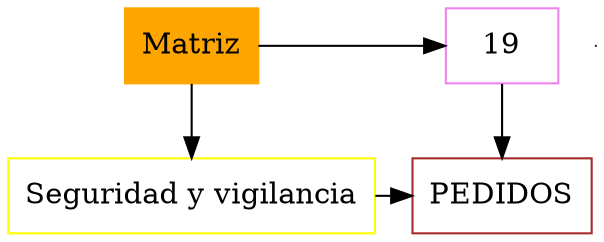 digraph Daniel20213{
node[shape=box];
MT[label="Matriz", style = filled, color=orange, group = 1];
e0[shape = point, width = 0];
e0[shape = point, width = 0];
node0xc000300550[color=yellow, label="Seguridad y vigilancia", group = 1];
MT->node0xc000300550;
node0xc0003005a0[color=violet, label="19", group = 2];
MT->node0xc0003005a0;
{rank = same;MT;node0xc0003005a0;}
node0xc00037a668[color=brown, label="PEDIDOS", group = 2];
node0xc0003005a0->node0xc00037a668;
node0xc000300550->node0xc00037a668;
{rank = same;node0xc000300550;node0xc00037a668;}
}

